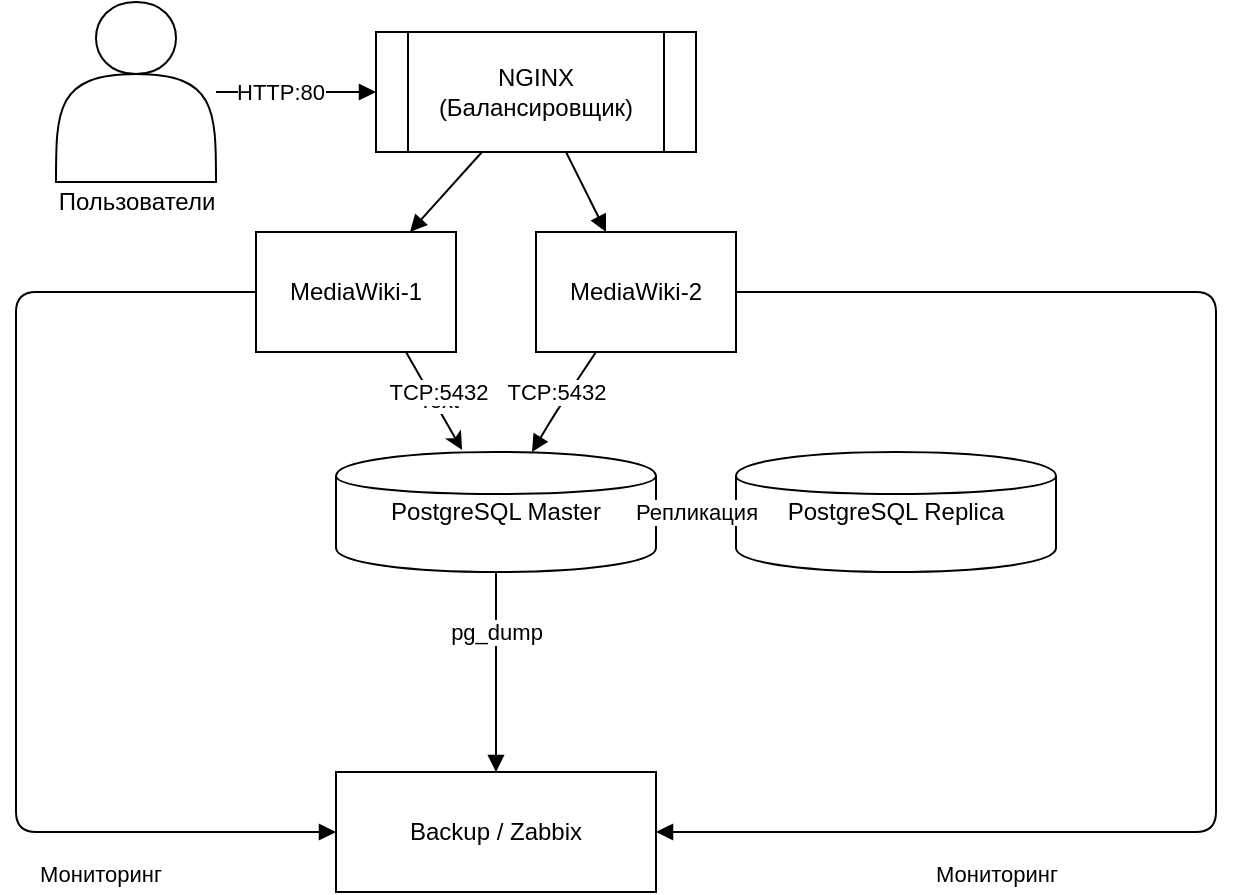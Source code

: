 <mxfile version="27.2.0">
  <diagram name="MediaWiki Deployment" id="4xhAtys7UZln-fusyGLM">
    <mxGraphModel dx="922" dy="469" grid="1" gridSize="10" guides="1" tooltips="1" connect="1" arrows="1" fold="1" page="1" pageScale="1" pageWidth="827" pageHeight="1169" math="0" shadow="0">
      <root>
        <mxCell id="0" />
        <mxCell id="1" parent="0" />
        <mxCell id="kCl3jxOP8q6fgW2Aamqu-1" value="" style="shape=actor;whiteSpace=wrap;html=1;" vertex="1" parent="1">
          <mxGeometry x="60" y="65" width="80" height="90" as="geometry" />
        </mxCell>
        <mxCell id="kCl3jxOP8q6fgW2Aamqu-2" value="NGINX (Балансировщик)" style="shape=process;whiteSpace=wrap;html=1;" vertex="1" parent="1">
          <mxGeometry x="220" y="80" width="160" height="60" as="geometry" />
        </mxCell>
        <mxCell id="kCl3jxOP8q6fgW2Aamqu-3" value="HTTP:80" style="endArrow=block;html=1;" edge="1" parent="1" source="kCl3jxOP8q6fgW2Aamqu-1" target="kCl3jxOP8q6fgW2Aamqu-2">
          <mxGeometry relative="1" as="geometry">
            <mxPoint x="180" y="110" as="offset" />
          </mxGeometry>
        </mxCell>
        <mxCell id="kCl3jxOP8q6fgW2Aamqu-23" value="HTTP:80" style="edgeLabel;html=1;align=center;verticalAlign=middle;resizable=0;points=[];" vertex="1" connectable="0" parent="kCl3jxOP8q6fgW2Aamqu-3">
          <mxGeometry x="-0.2" relative="1" as="geometry">
            <mxPoint as="offset" />
          </mxGeometry>
        </mxCell>
        <mxCell id="kCl3jxOP8q6fgW2Aamqu-4" value="MediaWiki-1" style="shape=rectangle;whiteSpace=wrap;html=1;" vertex="1" parent="1">
          <mxGeometry x="160" y="180" width="100" height="60" as="geometry" />
        </mxCell>
        <mxCell id="kCl3jxOP8q6fgW2Aamqu-5" value="MediaWiki-2" style="shape=rectangle;whiteSpace=wrap;html=1;" vertex="1" parent="1">
          <mxGeometry x="300" y="180" width="100" height="60" as="geometry" />
        </mxCell>
        <mxCell id="kCl3jxOP8q6fgW2Aamqu-6" style="endArrow=block;html=1;" edge="1" parent="1" source="kCl3jxOP8q6fgW2Aamqu-2" target="kCl3jxOP8q6fgW2Aamqu-4">
          <mxGeometry relative="1" as="geometry" />
        </mxCell>
        <mxCell id="kCl3jxOP8q6fgW2Aamqu-7" style="endArrow=block;html=1;" edge="1" parent="1" source="kCl3jxOP8q6fgW2Aamqu-2" target="kCl3jxOP8q6fgW2Aamqu-5">
          <mxGeometry relative="1" as="geometry" />
        </mxCell>
        <mxCell id="kCl3jxOP8q6fgW2Aamqu-8" value="PostgreSQL Master" style="shape=cylinder;whiteSpace=wrap;html=1;" vertex="1" parent="1">
          <mxGeometry x="200" y="290" width="160" height="60" as="geometry" />
        </mxCell>
        <mxCell id="kCl3jxOP8q6fgW2Aamqu-10" value="TCP:5432" style="endArrow=block;html=1;" edge="1" parent="1" source="kCl3jxOP8q6fgW2Aamqu-5" target="kCl3jxOP8q6fgW2Aamqu-8">
          <mxGeometry x="-0.066" y="-6" relative="1" as="geometry">
            <mxPoint as="offset" />
            <Array as="points">
              <mxPoint x="310" y="270" />
            </Array>
          </mxGeometry>
        </mxCell>
        <mxCell id="kCl3jxOP8q6fgW2Aamqu-11" value="PostgreSQL Replica" style="shape=cylinder;whiteSpace=wrap;html=1;" vertex="1" parent="1">
          <mxGeometry x="400" y="290" width="160" height="60" as="geometry" />
        </mxCell>
        <mxCell id="kCl3jxOP8q6fgW2Aamqu-12" value="Репликация" style="endArrow=block;html=1;" edge="1" parent="1" source="kCl3jxOP8q6fgW2Aamqu-8" target="kCl3jxOP8q6fgW2Aamqu-11">
          <mxGeometry relative="1" as="geometry" />
        </mxCell>
        <mxCell id="kCl3jxOP8q6fgW2Aamqu-13" value="Backup / Zabbix" style="shape=rectangle;whiteSpace=wrap;html=1;" vertex="1" parent="1">
          <mxGeometry x="200" y="450" width="160" height="60" as="geometry" />
        </mxCell>
        <mxCell id="kCl3jxOP8q6fgW2Aamqu-14" value="pg_dump" style="endArrow=block;html=1;" edge="1" parent="1" source="kCl3jxOP8q6fgW2Aamqu-8" target="kCl3jxOP8q6fgW2Aamqu-13">
          <mxGeometry x="-0.4" relative="1" as="geometry">
            <mxPoint as="offset" />
          </mxGeometry>
        </mxCell>
        <mxCell id="kCl3jxOP8q6fgW2Aamqu-15" value="Мониторинг" style="endArrow=block;html=1;exitX=0;exitY=0.5;exitDx=0;exitDy=0;entryX=0;entryY=0.5;entryDx=0;entryDy=0;" edge="1" parent="1" source="kCl3jxOP8q6fgW2Aamqu-4" target="kCl3jxOP8q6fgW2Aamqu-13">
          <mxGeometry x="0.569" y="-21" relative="1" as="geometry">
            <mxPoint as="offset" />
            <Array as="points">
              <mxPoint x="40" y="210" />
              <mxPoint x="40" y="480" />
            </Array>
          </mxGeometry>
        </mxCell>
        <mxCell id="kCl3jxOP8q6fgW2Aamqu-16" value="Мониторинг" style="endArrow=block;html=1;" edge="1" parent="1" source="kCl3jxOP8q6fgW2Aamqu-5" target="kCl3jxOP8q6fgW2Aamqu-13">
          <mxGeometry x="0.569" y="21" relative="1" as="geometry">
            <mxPoint as="offset" />
            <Array as="points">
              <mxPoint x="640" y="210" />
              <mxPoint x="640" y="480" />
            </Array>
          </mxGeometry>
        </mxCell>
        <mxCell id="kCl3jxOP8q6fgW2Aamqu-17" value="&lt;span style=&quot;text-wrap-mode: wrap;&quot;&gt;Пользователи&lt;/span&gt;" style="text;html=1;align=center;verticalAlign=middle;resizable=0;points=[];autosize=1;strokeColor=none;fillColor=none;" vertex="1" parent="1">
          <mxGeometry x="50" y="150" width="100" height="30" as="geometry" />
        </mxCell>
        <mxCell id="kCl3jxOP8q6fgW2Aamqu-24" value="" style="endArrow=classic;html=1;rounded=0;exitX=0.75;exitY=1;exitDx=0;exitDy=0;entryX=0.394;entryY=-0.017;entryDx=0;entryDy=0;entryPerimeter=0;" edge="1" parent="1" source="kCl3jxOP8q6fgW2Aamqu-4" target="kCl3jxOP8q6fgW2Aamqu-8">
          <mxGeometry width="50" height="50" relative="1" as="geometry">
            <mxPoint x="430" y="360" as="sourcePoint" />
            <mxPoint x="480" y="310" as="targetPoint" />
            <Array as="points" />
          </mxGeometry>
        </mxCell>
        <mxCell id="kCl3jxOP8q6fgW2Aamqu-25" value="Text" style="edgeLabel;html=1;align=center;verticalAlign=middle;resizable=0;points=[];" vertex="1" connectable="0" parent="kCl3jxOP8q6fgW2Aamqu-24">
          <mxGeometry x="-0.011" y="2" relative="1" as="geometry">
            <mxPoint as="offset" />
          </mxGeometry>
        </mxCell>
        <mxCell id="kCl3jxOP8q6fgW2Aamqu-26" value="TCP:5432" style="edgeLabel;html=1;align=center;verticalAlign=middle;resizable=0;points=[];" vertex="1" connectable="0" parent="kCl3jxOP8q6fgW2Aamqu-24">
          <mxGeometry x="0.051" y="1" relative="1" as="geometry">
            <mxPoint y="-5" as="offset" />
          </mxGeometry>
        </mxCell>
      </root>
    </mxGraphModel>
  </diagram>
</mxfile>

